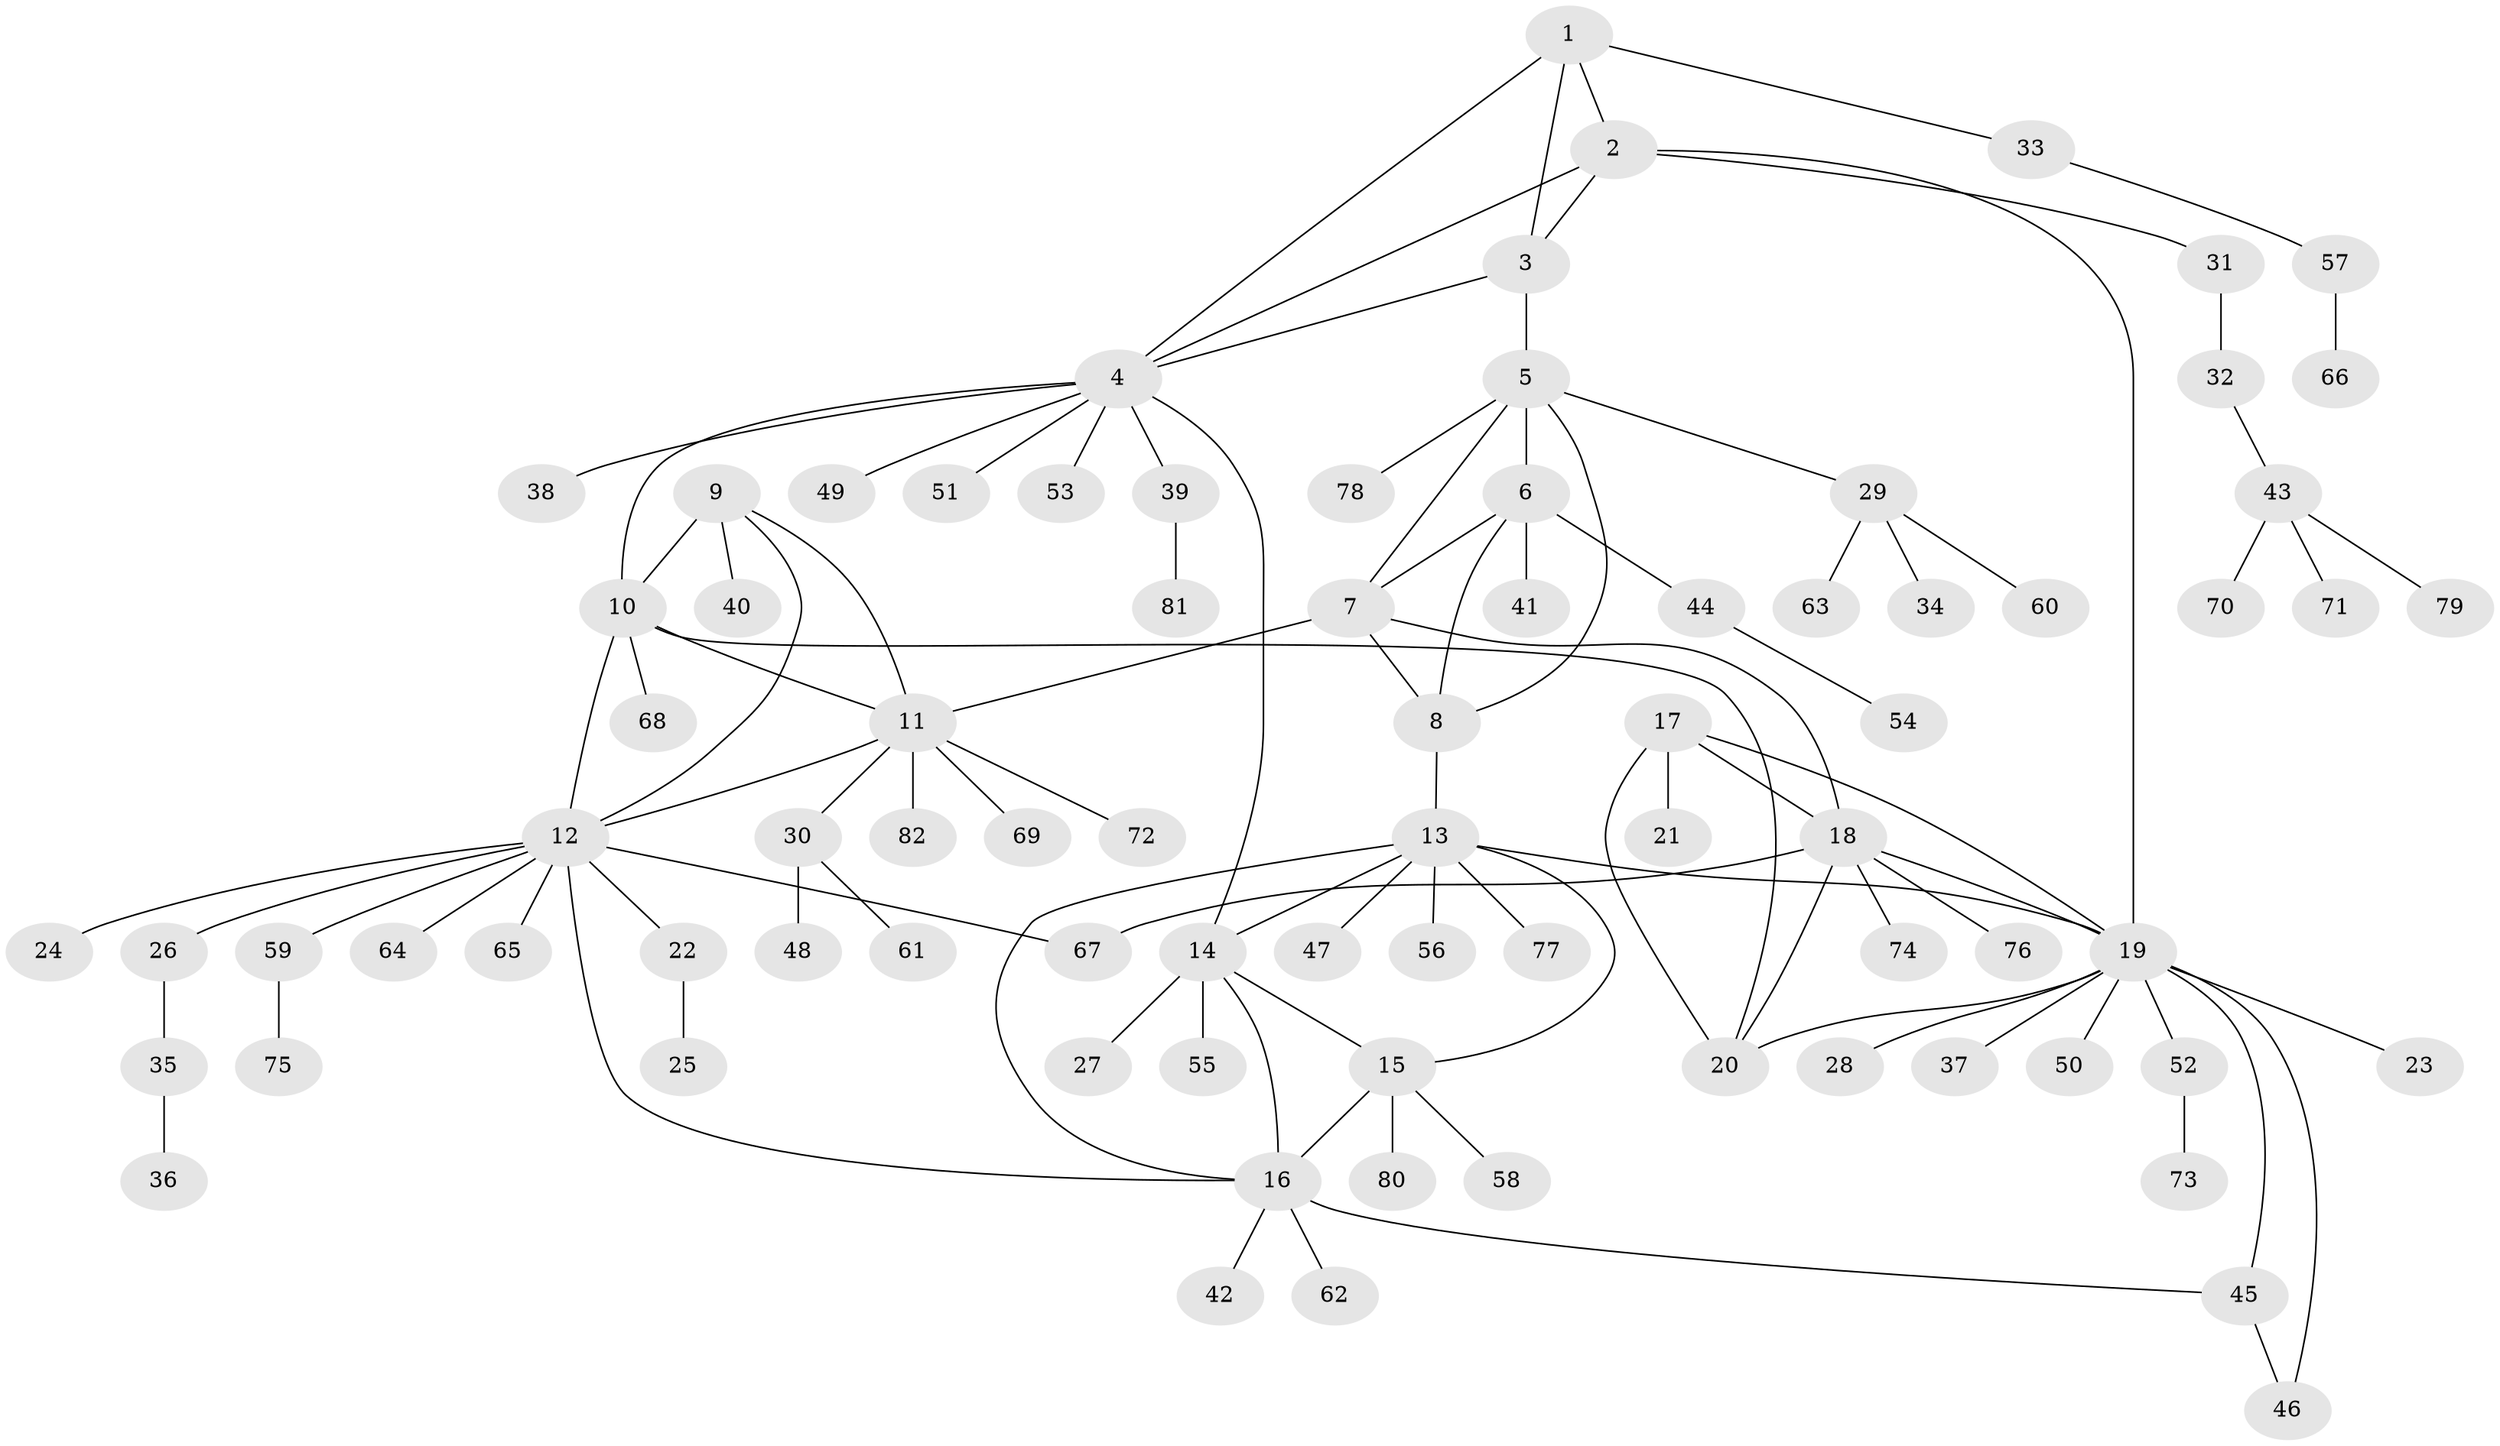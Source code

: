 // coarse degree distribution, {3: 0.07936507936507936, 4: 0.06349206349206349, 10: 0.047619047619047616, 6: 0.015873015873015872, 8: 0.015873015873015872, 5: 0.015873015873015872, 7: 0.031746031746031744, 11: 0.015873015873015872, 1: 0.6190476190476191, 2: 0.09523809523809523}
// Generated by graph-tools (version 1.1) at 2025/24/03/03/25 07:24:14]
// undirected, 82 vertices, 105 edges
graph export_dot {
graph [start="1"]
  node [color=gray90,style=filled];
  1;
  2;
  3;
  4;
  5;
  6;
  7;
  8;
  9;
  10;
  11;
  12;
  13;
  14;
  15;
  16;
  17;
  18;
  19;
  20;
  21;
  22;
  23;
  24;
  25;
  26;
  27;
  28;
  29;
  30;
  31;
  32;
  33;
  34;
  35;
  36;
  37;
  38;
  39;
  40;
  41;
  42;
  43;
  44;
  45;
  46;
  47;
  48;
  49;
  50;
  51;
  52;
  53;
  54;
  55;
  56;
  57;
  58;
  59;
  60;
  61;
  62;
  63;
  64;
  65;
  66;
  67;
  68;
  69;
  70;
  71;
  72;
  73;
  74;
  75;
  76;
  77;
  78;
  79;
  80;
  81;
  82;
  1 -- 2;
  1 -- 3;
  1 -- 4;
  1 -- 33;
  2 -- 3;
  2 -- 4;
  2 -- 19;
  2 -- 31;
  3 -- 4;
  3 -- 5;
  4 -- 10;
  4 -- 14;
  4 -- 38;
  4 -- 39;
  4 -- 49;
  4 -- 51;
  4 -- 53;
  5 -- 6;
  5 -- 7;
  5 -- 8;
  5 -- 29;
  5 -- 78;
  6 -- 7;
  6 -- 8;
  6 -- 41;
  6 -- 44;
  7 -- 8;
  7 -- 11;
  7 -- 18;
  8 -- 13;
  9 -- 10;
  9 -- 11;
  9 -- 12;
  9 -- 40;
  10 -- 11;
  10 -- 12;
  10 -- 20;
  10 -- 68;
  11 -- 12;
  11 -- 30;
  11 -- 69;
  11 -- 72;
  11 -- 82;
  12 -- 16;
  12 -- 22;
  12 -- 24;
  12 -- 26;
  12 -- 59;
  12 -- 64;
  12 -- 65;
  12 -- 67;
  13 -- 14;
  13 -- 15;
  13 -- 16;
  13 -- 19;
  13 -- 47;
  13 -- 56;
  13 -- 77;
  14 -- 15;
  14 -- 16;
  14 -- 27;
  14 -- 55;
  15 -- 16;
  15 -- 58;
  15 -- 80;
  16 -- 42;
  16 -- 45;
  16 -- 62;
  17 -- 18;
  17 -- 19;
  17 -- 20;
  17 -- 21;
  18 -- 19;
  18 -- 20;
  18 -- 67;
  18 -- 74;
  18 -- 76;
  19 -- 20;
  19 -- 23;
  19 -- 28;
  19 -- 37;
  19 -- 45;
  19 -- 46;
  19 -- 50;
  19 -- 52;
  22 -- 25;
  26 -- 35;
  29 -- 34;
  29 -- 60;
  29 -- 63;
  30 -- 48;
  30 -- 61;
  31 -- 32;
  32 -- 43;
  33 -- 57;
  35 -- 36;
  39 -- 81;
  43 -- 70;
  43 -- 71;
  43 -- 79;
  44 -- 54;
  45 -- 46;
  52 -- 73;
  57 -- 66;
  59 -- 75;
}
